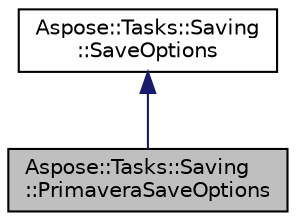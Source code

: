 digraph "Aspose::Tasks::Saving::PrimaveraSaveOptions"
{
 // LATEX_PDF_SIZE
  edge [fontname="Helvetica",fontsize="10",labelfontname="Helvetica",labelfontsize="10"];
  node [fontname="Helvetica",fontsize="10",shape=record];
  Node1 [label="Aspose::Tasks::Saving\l::PrimaveraSaveOptions",height=0.2,width=0.4,color="black", fillcolor="grey75", style="filled", fontcolor="black",tooltip="Allows to specify additional options when saving project to Primavera XER format."];
  Node2 -> Node1 [dir="back",color="midnightblue",fontsize="10",style="solid",fontname="Helvetica"];
  Node2 [label="Aspose::Tasks::Saving\l::SaveOptions",height=0.2,width=0.4,color="black", fillcolor="white", style="filled",URL="$class_aspose_1_1_tasks_1_1_saving_1_1_save_options.html",tooltip="This is an abstract base class for classes that allow the user to specify additional options when sav..."];
}
